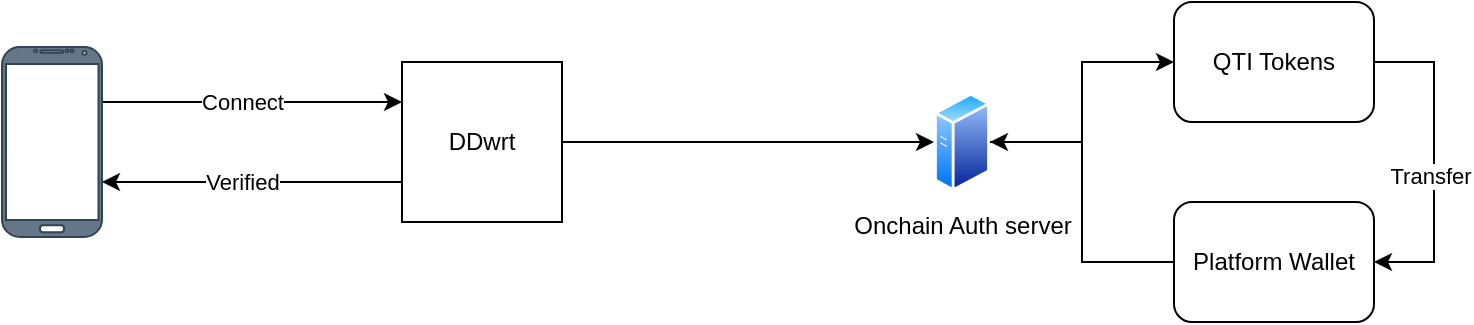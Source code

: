 <mxfile version="24.8.3">
  <diagram name="Page-1" id="beGcIfY0jQds48D-uG38">
    <mxGraphModel dx="1433" dy="676" grid="1" gridSize="10" guides="1" tooltips="1" connect="1" arrows="1" fold="1" page="1" pageScale="1" pageWidth="850" pageHeight="1100" math="0" shadow="0">
      <root>
        <mxCell id="0" />
        <mxCell id="1" parent="0" />
        <mxCell id="Ep8yIvTjPsPDa4GQn4Le-6" style="edgeStyle=orthogonalEdgeStyle;rounded=0;orthogonalLoop=1;jettySize=auto;html=1;entryX=0;entryY=0.5;entryDx=0;entryDy=0;" edge="1" parent="1" source="Ep8yIvTjPsPDa4GQn4Le-1" target="Ep8yIvTjPsPDa4GQn4Le-5">
          <mxGeometry relative="1" as="geometry" />
        </mxCell>
        <mxCell id="Ep8yIvTjPsPDa4GQn4Le-1" value="DDwrt" style="whiteSpace=wrap;html=1;aspect=fixed;" vertex="1" parent="1">
          <mxGeometry x="260" y="250" width="80" height="80" as="geometry" />
        </mxCell>
        <mxCell id="Ep8yIvTjPsPDa4GQn4Le-3" style="edgeStyle=orthogonalEdgeStyle;rounded=0;orthogonalLoop=1;jettySize=auto;html=1;" edge="1" parent="1" source="Ep8yIvTjPsPDa4GQn4Le-2" target="Ep8yIvTjPsPDa4GQn4Le-1">
          <mxGeometry relative="1" as="geometry">
            <Array as="points">
              <mxPoint x="220" y="270" />
              <mxPoint x="220" y="270" />
            </Array>
          </mxGeometry>
        </mxCell>
        <mxCell id="Ep8yIvTjPsPDa4GQn4Le-4" value="Connect" style="edgeLabel;html=1;align=center;verticalAlign=middle;resizable=0;points=[];" vertex="1" connectable="0" parent="Ep8yIvTjPsPDa4GQn4Le-3">
          <mxGeometry x="-0.2" relative="1" as="geometry">
            <mxPoint x="10" as="offset" />
          </mxGeometry>
        </mxCell>
        <mxCell id="Ep8yIvTjPsPDa4GQn4Le-2" value="" style="verticalLabelPosition=bottom;verticalAlign=top;html=1;shadow=0;dashed=0;strokeWidth=1;shape=mxgraph.android.phone2;strokeColor=#314354;fillColor=#647687;fontColor=#ffffff;" vertex="1" parent="1">
          <mxGeometry x="60" y="242.5" width="50" height="95" as="geometry" />
        </mxCell>
        <mxCell id="Ep8yIvTjPsPDa4GQn4Le-8" style="edgeStyle=orthogonalEdgeStyle;rounded=0;orthogonalLoop=1;jettySize=auto;html=1;entryX=0;entryY=0.5;entryDx=0;entryDy=0;" edge="1" parent="1" source="Ep8yIvTjPsPDa4GQn4Le-5" target="Ep8yIvTjPsPDa4GQn4Le-7">
          <mxGeometry relative="1" as="geometry" />
        </mxCell>
        <mxCell id="Ep8yIvTjPsPDa4GQn4Le-5" value="Onchain Auth server" style="image;aspect=fixed;perimeter=ellipsePerimeter;html=1;align=center;shadow=0;dashed=0;spacingTop=3;image=img/lib/active_directory/generic_server.svg;" vertex="1" parent="1">
          <mxGeometry x="526" y="265" width="28.0" height="50" as="geometry" />
        </mxCell>
        <mxCell id="Ep8yIvTjPsPDa4GQn4Le-10" style="edgeStyle=orthogonalEdgeStyle;rounded=0;orthogonalLoop=1;jettySize=auto;html=1;entryX=1;entryY=0.5;entryDx=0;entryDy=0;" edge="1" parent="1" source="Ep8yIvTjPsPDa4GQn4Le-7" target="Ep8yIvTjPsPDa4GQn4Le-9">
          <mxGeometry relative="1" as="geometry">
            <Array as="points">
              <mxPoint x="776" y="250" />
              <mxPoint x="776" y="350" />
            </Array>
          </mxGeometry>
        </mxCell>
        <mxCell id="Ep8yIvTjPsPDa4GQn4Le-12" value="Transfer" style="edgeLabel;html=1;align=center;verticalAlign=middle;resizable=0;points=[];" vertex="1" connectable="0" parent="Ep8yIvTjPsPDa4GQn4Le-10">
          <mxGeometry x="-0.122" y="-2" relative="1" as="geometry">
            <mxPoint y="17" as="offset" />
          </mxGeometry>
        </mxCell>
        <mxCell id="Ep8yIvTjPsPDa4GQn4Le-7" value="QTI Tokens" style="rounded=1;whiteSpace=wrap;html=1;" vertex="1" parent="1">
          <mxGeometry x="646" y="220" width="100" height="60" as="geometry" />
        </mxCell>
        <mxCell id="Ep8yIvTjPsPDa4GQn4Le-11" style="edgeStyle=orthogonalEdgeStyle;rounded=0;orthogonalLoop=1;jettySize=auto;html=1;entryX=1;entryY=0.5;entryDx=0;entryDy=0;" edge="1" parent="1" source="Ep8yIvTjPsPDa4GQn4Le-9" target="Ep8yIvTjPsPDa4GQn4Le-5">
          <mxGeometry relative="1" as="geometry" />
        </mxCell>
        <mxCell id="Ep8yIvTjPsPDa4GQn4Le-9" value="Platform Wallet" style="rounded=1;whiteSpace=wrap;html=1;" vertex="1" parent="1">
          <mxGeometry x="646" y="320" width="100" height="60" as="geometry" />
        </mxCell>
        <mxCell id="Ep8yIvTjPsPDa4GQn4Le-15" style="edgeStyle=orthogonalEdgeStyle;rounded=0;orthogonalLoop=1;jettySize=auto;html=1;startArrow=classic;startFill=1;endArrow=none;endFill=0;" edge="1" parent="1">
          <mxGeometry relative="1" as="geometry">
            <mxPoint x="110" y="310" as="sourcePoint" />
            <mxPoint x="260" y="310" as="targetPoint" />
            <Array as="points">
              <mxPoint x="220" y="310" />
              <mxPoint x="220" y="310" />
            </Array>
          </mxGeometry>
        </mxCell>
        <mxCell id="Ep8yIvTjPsPDa4GQn4Le-16" value="Verified" style="edgeLabel;html=1;align=center;verticalAlign=middle;resizable=0;points=[];" vertex="1" connectable="0" parent="Ep8yIvTjPsPDa4GQn4Le-15">
          <mxGeometry x="-0.2" relative="1" as="geometry">
            <mxPoint x="10" as="offset" />
          </mxGeometry>
        </mxCell>
      </root>
    </mxGraphModel>
  </diagram>
</mxfile>
